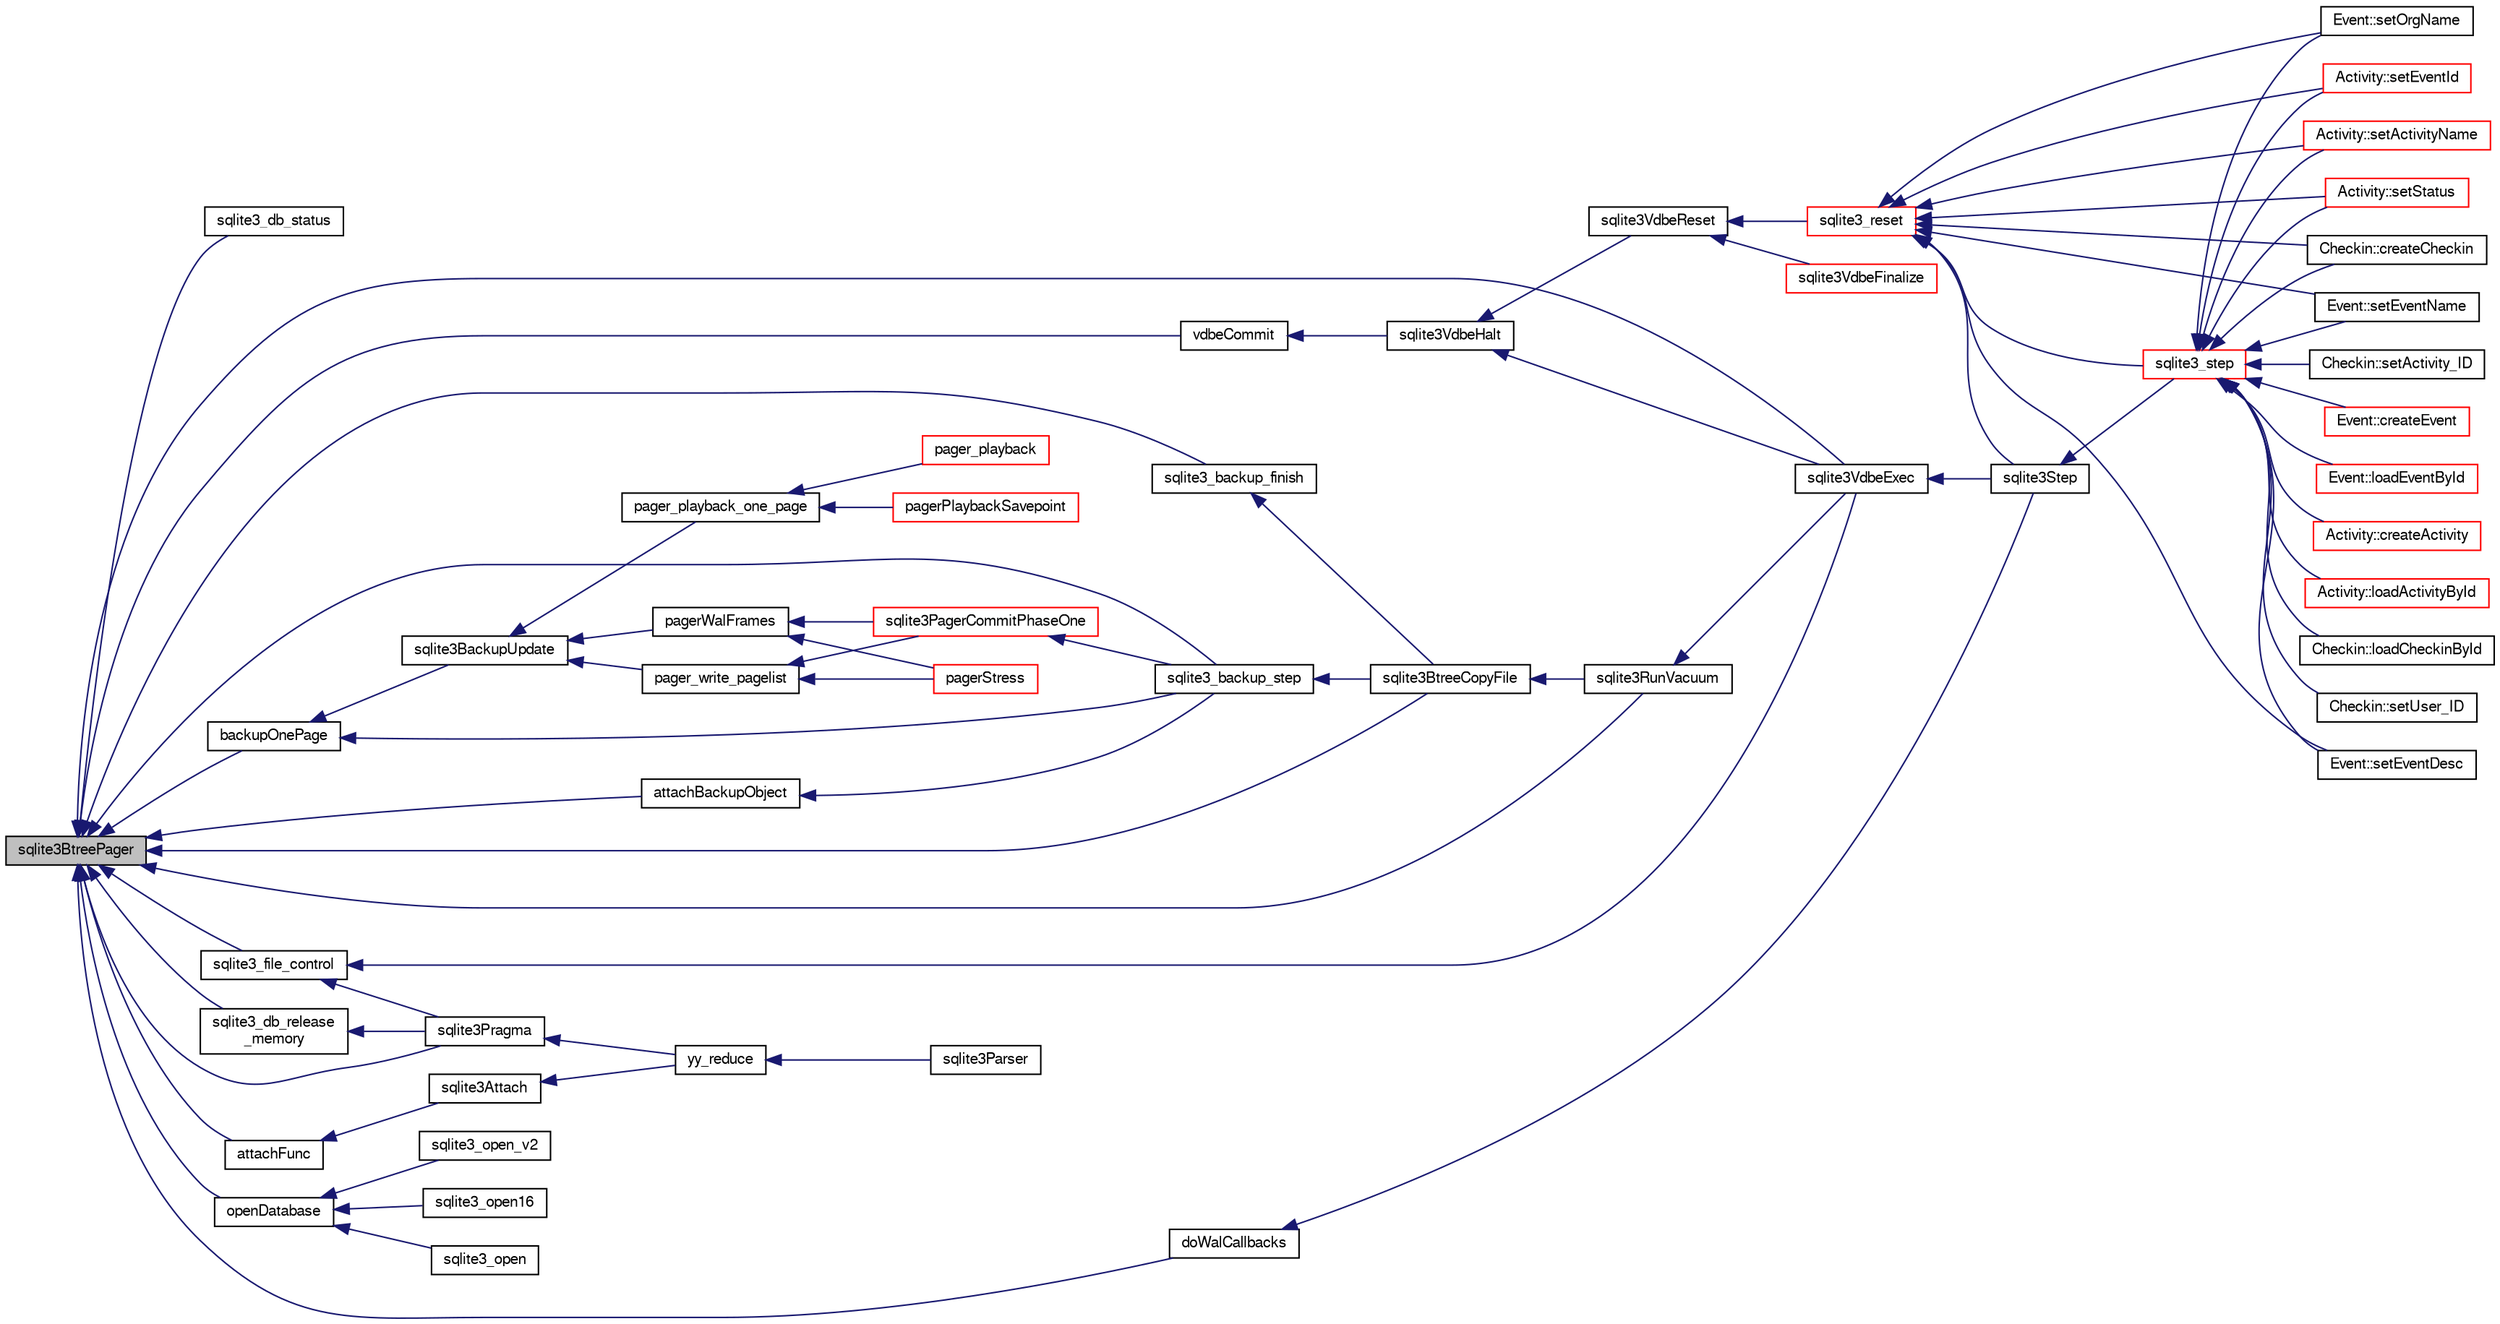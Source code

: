 digraph "sqlite3BtreePager"
{
  edge [fontname="FreeSans",fontsize="10",labelfontname="FreeSans",labelfontsize="10"];
  node [fontname="FreeSans",fontsize="10",shape=record];
  rankdir="LR";
  Node461957 [label="sqlite3BtreePager",height=0.2,width=0.4,color="black", fillcolor="grey75", style="filled", fontcolor="black"];
  Node461957 -> Node461958 [dir="back",color="midnightblue",fontsize="10",style="solid",fontname="FreeSans"];
  Node461958 [label="sqlite3_db_status",height=0.2,width=0.4,color="black", fillcolor="white", style="filled",URL="$sqlite3_8h.html#ab64e8333313ee2e44116842711818940"];
  Node461957 -> Node461959 [dir="back",color="midnightblue",fontsize="10",style="solid",fontname="FreeSans"];
  Node461959 [label="backupOnePage",height=0.2,width=0.4,color="black", fillcolor="white", style="filled",URL="$sqlite3_8c.html#a7efb6a8380d746b14e73db99ad3428a2"];
  Node461959 -> Node461960 [dir="back",color="midnightblue",fontsize="10",style="solid",fontname="FreeSans"];
  Node461960 [label="sqlite3_backup_step",height=0.2,width=0.4,color="black", fillcolor="white", style="filled",URL="$sqlite3_8h.html#a1699b75e98d082eebc465a9e64c35269"];
  Node461960 -> Node461961 [dir="back",color="midnightblue",fontsize="10",style="solid",fontname="FreeSans"];
  Node461961 [label="sqlite3BtreeCopyFile",height=0.2,width=0.4,color="black", fillcolor="white", style="filled",URL="$sqlite3_8c.html#a4d9e19a79f0d5c1dfcef0bd137ae83f9"];
  Node461961 -> Node461962 [dir="back",color="midnightblue",fontsize="10",style="solid",fontname="FreeSans"];
  Node461962 [label="sqlite3RunVacuum",height=0.2,width=0.4,color="black", fillcolor="white", style="filled",URL="$sqlite3_8c.html#a5e83ddc7b3e7e8e79ad5d1fc92de1d2f"];
  Node461962 -> Node461963 [dir="back",color="midnightblue",fontsize="10",style="solid",fontname="FreeSans"];
  Node461963 [label="sqlite3VdbeExec",height=0.2,width=0.4,color="black", fillcolor="white", style="filled",URL="$sqlite3_8c.html#a8ce40a614bdc56719c4d642b1e4dfb21"];
  Node461963 -> Node461964 [dir="back",color="midnightblue",fontsize="10",style="solid",fontname="FreeSans"];
  Node461964 [label="sqlite3Step",height=0.2,width=0.4,color="black", fillcolor="white", style="filled",URL="$sqlite3_8c.html#a3f2872e873e2758a4beedad1d5113554"];
  Node461964 -> Node461965 [dir="back",color="midnightblue",fontsize="10",style="solid",fontname="FreeSans"];
  Node461965 [label="sqlite3_step",height=0.2,width=0.4,color="red", fillcolor="white", style="filled",URL="$sqlite3_8h.html#ac1e491ce36b7471eb28387f7d3c74334"];
  Node461965 -> Node461966 [dir="back",color="midnightblue",fontsize="10",style="solid",fontname="FreeSans"];
  Node461966 [label="Activity::createActivity",height=0.2,width=0.4,color="red", fillcolor="white", style="filled",URL="$classActivity.html#a813cc5e52c14ab49b39014c134e3425b"];
  Node461965 -> Node461969 [dir="back",color="midnightblue",fontsize="10",style="solid",fontname="FreeSans"];
  Node461969 [label="Activity::loadActivityById",height=0.2,width=0.4,color="red", fillcolor="white", style="filled",URL="$classActivity.html#abe4ffb4f08a47212ebf9013259d9e7fd"];
  Node461965 -> Node461971 [dir="back",color="midnightblue",fontsize="10",style="solid",fontname="FreeSans"];
  Node461971 [label="Activity::setEventId",height=0.2,width=0.4,color="red", fillcolor="white", style="filled",URL="$classActivity.html#adb1d0fd0d08f473e068f0a4086bfa9ca"];
  Node461965 -> Node461972 [dir="back",color="midnightblue",fontsize="10",style="solid",fontname="FreeSans"];
  Node461972 [label="Activity::setActivityName",height=0.2,width=0.4,color="red", fillcolor="white", style="filled",URL="$classActivity.html#a62dc3737b33915a36086f9dd26d16a81"];
  Node461965 -> Node461973 [dir="back",color="midnightblue",fontsize="10",style="solid",fontname="FreeSans"];
  Node461973 [label="Activity::setStatus",height=0.2,width=0.4,color="red", fillcolor="white", style="filled",URL="$classActivity.html#af618135a7738f4d2a7ee147a8ef912ea"];
  Node461965 -> Node461974 [dir="back",color="midnightblue",fontsize="10",style="solid",fontname="FreeSans"];
  Node461974 [label="Checkin::createCheckin",height=0.2,width=0.4,color="black", fillcolor="white", style="filled",URL="$classCheckin.html#a4e40acdf7fff0e607f6de4f24f3a163c"];
  Node461965 -> Node461975 [dir="back",color="midnightblue",fontsize="10",style="solid",fontname="FreeSans"];
  Node461975 [label="Checkin::loadCheckinById",height=0.2,width=0.4,color="black", fillcolor="white", style="filled",URL="$classCheckin.html#a3461f70ea6c68475225f2a07f78a21e0"];
  Node461965 -> Node461976 [dir="back",color="midnightblue",fontsize="10",style="solid",fontname="FreeSans"];
  Node461976 [label="Checkin::setUser_ID",height=0.2,width=0.4,color="black", fillcolor="white", style="filled",URL="$classCheckin.html#a76ab640f4f912876dbebf183db5359c6"];
  Node461965 -> Node461977 [dir="back",color="midnightblue",fontsize="10",style="solid",fontname="FreeSans"];
  Node461977 [label="Checkin::setActivity_ID",height=0.2,width=0.4,color="black", fillcolor="white", style="filled",URL="$classCheckin.html#ab2ff3ec2604ec73a42af25874a00b232"];
  Node461965 -> Node461978 [dir="back",color="midnightblue",fontsize="10",style="solid",fontname="FreeSans"];
  Node461978 [label="Event::createEvent",height=0.2,width=0.4,color="red", fillcolor="white", style="filled",URL="$classEvent.html#a77adb9f4a46ffb32c2d931f0691f5903"];
  Node461965 -> Node461979 [dir="back",color="midnightblue",fontsize="10",style="solid",fontname="FreeSans"];
  Node461979 [label="Event::loadEventById",height=0.2,width=0.4,color="red", fillcolor="white", style="filled",URL="$classEvent.html#afa66cea33f722dbeecb69cc98fdea055"];
  Node461965 -> Node461980 [dir="back",color="midnightblue",fontsize="10",style="solid",fontname="FreeSans"];
  Node461980 [label="Event::setEventName",height=0.2,width=0.4,color="black", fillcolor="white", style="filled",URL="$classEvent.html#a10596b6ca077df05184e30d62b08729d"];
  Node461965 -> Node461981 [dir="back",color="midnightblue",fontsize="10",style="solid",fontname="FreeSans"];
  Node461981 [label="Event::setEventDesc",height=0.2,width=0.4,color="black", fillcolor="white", style="filled",URL="$classEvent.html#ae36b8377dcae792f1c5c4726024c981b"];
  Node461965 -> Node461982 [dir="back",color="midnightblue",fontsize="10",style="solid",fontname="FreeSans"];
  Node461982 [label="Event::setOrgName",height=0.2,width=0.4,color="black", fillcolor="white", style="filled",URL="$classEvent.html#a19aac0f776bd764563a54977656cf680"];
  Node461959 -> Node462220 [dir="back",color="midnightblue",fontsize="10",style="solid",fontname="FreeSans"];
  Node462220 [label="sqlite3BackupUpdate",height=0.2,width=0.4,color="black", fillcolor="white", style="filled",URL="$sqlite3_8c.html#a928fd0b03c8d689beb3b81d73e9c713c"];
  Node462220 -> Node462221 [dir="back",color="midnightblue",fontsize="10",style="solid",fontname="FreeSans"];
  Node462221 [label="pager_playback_one_page",height=0.2,width=0.4,color="black", fillcolor="white", style="filled",URL="$sqlite3_8c.html#adfca1dee9939482792fe2b4ed982d00e"];
  Node462221 -> Node462222 [dir="back",color="midnightblue",fontsize="10",style="solid",fontname="FreeSans"];
  Node462222 [label="pager_playback",height=0.2,width=0.4,color="red", fillcolor="white", style="filled",URL="$sqlite3_8c.html#a9d9a750a9fc76eb4b668c8a16b164a65"];
  Node462221 -> Node462310 [dir="back",color="midnightblue",fontsize="10",style="solid",fontname="FreeSans"];
  Node462310 [label="pagerPlaybackSavepoint",height=0.2,width=0.4,color="red", fillcolor="white", style="filled",URL="$sqlite3_8c.html#aedf76c3b6661c4244cc3e2c5464fd12e"];
  Node462220 -> Node462340 [dir="back",color="midnightblue",fontsize="10",style="solid",fontname="FreeSans"];
  Node462340 [label="pagerWalFrames",height=0.2,width=0.4,color="black", fillcolor="white", style="filled",URL="$sqlite3_8c.html#a1675dba6bfeb50d8aa8a0509103fd004"];
  Node462340 -> Node462341 [dir="back",color="midnightblue",fontsize="10",style="solid",fontname="FreeSans"];
  Node462341 [label="pagerStress",height=0.2,width=0.4,color="red", fillcolor="white", style="filled",URL="$sqlite3_8c.html#abb21a3a371038e9e3e69af0f21a1b386"];
  Node462340 -> Node462316 [dir="back",color="midnightblue",fontsize="10",style="solid",fontname="FreeSans"];
  Node462316 [label="sqlite3PagerCommitPhaseOne",height=0.2,width=0.4,color="red", fillcolor="white", style="filled",URL="$sqlite3_8c.html#a2baf986bff9120486e9acc5951494ea7"];
  Node462316 -> Node461960 [dir="back",color="midnightblue",fontsize="10",style="solid",fontname="FreeSans"];
  Node462220 -> Node462343 [dir="back",color="midnightblue",fontsize="10",style="solid",fontname="FreeSans"];
  Node462343 [label="pager_write_pagelist",height=0.2,width=0.4,color="black", fillcolor="white", style="filled",URL="$sqlite3_8c.html#a6287c834edd4d88c1757d45a9d7f7dcc"];
  Node462343 -> Node462341 [dir="back",color="midnightblue",fontsize="10",style="solid",fontname="FreeSans"];
  Node462343 -> Node462316 [dir="back",color="midnightblue",fontsize="10",style="solid",fontname="FreeSans"];
  Node461957 -> Node462344 [dir="back",color="midnightblue",fontsize="10",style="solid",fontname="FreeSans"];
  Node462344 [label="attachBackupObject",height=0.2,width=0.4,color="black", fillcolor="white", style="filled",URL="$sqlite3_8c.html#a4a0e15d07cf48ad87c5e0e09276ae471"];
  Node462344 -> Node461960 [dir="back",color="midnightblue",fontsize="10",style="solid",fontname="FreeSans"];
  Node461957 -> Node461960 [dir="back",color="midnightblue",fontsize="10",style="solid",fontname="FreeSans"];
  Node461957 -> Node462189 [dir="back",color="midnightblue",fontsize="10",style="solid",fontname="FreeSans"];
  Node462189 [label="sqlite3_backup_finish",height=0.2,width=0.4,color="black", fillcolor="white", style="filled",URL="$sqlite3_8h.html#a176857dd58d99be53b6d7305533e0048"];
  Node462189 -> Node461961 [dir="back",color="midnightblue",fontsize="10",style="solid",fontname="FreeSans"];
  Node461957 -> Node461961 [dir="back",color="midnightblue",fontsize="10",style="solid",fontname="FreeSans"];
  Node461957 -> Node462280 [dir="back",color="midnightblue",fontsize="10",style="solid",fontname="FreeSans"];
  Node462280 [label="vdbeCommit",height=0.2,width=0.4,color="black", fillcolor="white", style="filled",URL="$sqlite3_8c.html#a5d7f1e0625451b987728f600cfe1b92d"];
  Node462280 -> Node462178 [dir="back",color="midnightblue",fontsize="10",style="solid",fontname="FreeSans"];
  Node462178 [label="sqlite3VdbeHalt",height=0.2,width=0.4,color="black", fillcolor="white", style="filled",URL="$sqlite3_8c.html#a8d1d99703d999190fbc35ecc981cb709"];
  Node462178 -> Node462179 [dir="back",color="midnightblue",fontsize="10",style="solid",fontname="FreeSans"];
  Node462179 [label="sqlite3VdbeReset",height=0.2,width=0.4,color="black", fillcolor="white", style="filled",URL="$sqlite3_8c.html#a315a913742f7267f90d46d41446353b1"];
  Node462179 -> Node462180 [dir="back",color="midnightblue",fontsize="10",style="solid",fontname="FreeSans"];
  Node462180 [label="sqlite3VdbeFinalize",height=0.2,width=0.4,color="red", fillcolor="white", style="filled",URL="$sqlite3_8c.html#af81e0c8d03b71610d3a826469f67bbd4"];
  Node462179 -> Node462187 [dir="back",color="midnightblue",fontsize="10",style="solid",fontname="FreeSans"];
  Node462187 [label="sqlite3_reset",height=0.2,width=0.4,color="red", fillcolor="white", style="filled",URL="$sqlite3_8h.html#a758efebc2e95694959ab0e74b397984c"];
  Node462187 -> Node461971 [dir="back",color="midnightblue",fontsize="10",style="solid",fontname="FreeSans"];
  Node462187 -> Node461972 [dir="back",color="midnightblue",fontsize="10",style="solid",fontname="FreeSans"];
  Node462187 -> Node461973 [dir="back",color="midnightblue",fontsize="10",style="solid",fontname="FreeSans"];
  Node462187 -> Node461974 [dir="back",color="midnightblue",fontsize="10",style="solid",fontname="FreeSans"];
  Node462187 -> Node461980 [dir="back",color="midnightblue",fontsize="10",style="solid",fontname="FreeSans"];
  Node462187 -> Node461981 [dir="back",color="midnightblue",fontsize="10",style="solid",fontname="FreeSans"];
  Node462187 -> Node461982 [dir="back",color="midnightblue",fontsize="10",style="solid",fontname="FreeSans"];
  Node462187 -> Node461964 [dir="back",color="midnightblue",fontsize="10",style="solid",fontname="FreeSans"];
  Node462187 -> Node461965 [dir="back",color="midnightblue",fontsize="10",style="solid",fontname="FreeSans"];
  Node462178 -> Node461963 [dir="back",color="midnightblue",fontsize="10",style="solid",fontname="FreeSans"];
  Node461957 -> Node462345 [dir="back",color="midnightblue",fontsize="10",style="solid",fontname="FreeSans"];
  Node462345 [label="doWalCallbacks",height=0.2,width=0.4,color="black", fillcolor="white", style="filled",URL="$sqlite3_8c.html#a001bcb6c83dac39b83d3a95e1f6194d1"];
  Node462345 -> Node461964 [dir="back",color="midnightblue",fontsize="10",style="solid",fontname="FreeSans"];
  Node461957 -> Node461963 [dir="back",color="midnightblue",fontsize="10",style="solid",fontname="FreeSans"];
  Node461957 -> Node461991 [dir="back",color="midnightblue",fontsize="10",style="solid",fontname="FreeSans"];
  Node461991 [label="attachFunc",height=0.2,width=0.4,color="black", fillcolor="white", style="filled",URL="$sqlite3_8c.html#a69cb751a7da501b9a0aa37e0d7c3eaf7"];
  Node461991 -> Node461992 [dir="back",color="midnightblue",fontsize="10",style="solid",fontname="FreeSans"];
  Node461992 [label="sqlite3Attach",height=0.2,width=0.4,color="black", fillcolor="white", style="filled",URL="$sqlite3_8c.html#ae0907fe0b43cc1b4c7e6a16213e8546f"];
  Node461992 -> Node461993 [dir="back",color="midnightblue",fontsize="10",style="solid",fontname="FreeSans"];
  Node461993 [label="yy_reduce",height=0.2,width=0.4,color="black", fillcolor="white", style="filled",URL="$sqlite3_8c.html#a7c419a9b25711c666a9a2449ef377f14"];
  Node461993 -> Node461994 [dir="back",color="midnightblue",fontsize="10",style="solid",fontname="FreeSans"];
  Node461994 [label="sqlite3Parser",height=0.2,width=0.4,color="black", fillcolor="white", style="filled",URL="$sqlite3_8c.html#a0327d71a5fabe0b6a343d78a2602e72a"];
  Node461957 -> Node462041 [dir="back",color="midnightblue",fontsize="10",style="solid",fontname="FreeSans"];
  Node462041 [label="sqlite3Pragma",height=0.2,width=0.4,color="black", fillcolor="white", style="filled",URL="$sqlite3_8c.html#a111391370f58f8e6a6eca51fd34d62ed"];
  Node462041 -> Node461993 [dir="back",color="midnightblue",fontsize="10",style="solid",fontname="FreeSans"];
  Node461957 -> Node461962 [dir="back",color="midnightblue",fontsize="10",style="solid",fontname="FreeSans"];
  Node461957 -> Node462346 [dir="back",color="midnightblue",fontsize="10",style="solid",fontname="FreeSans"];
  Node462346 [label="sqlite3_db_release\l_memory",height=0.2,width=0.4,color="black", fillcolor="white", style="filled",URL="$sqlite3_8h.html#af2a4fce512d3398c240178856d1af243"];
  Node462346 -> Node462041 [dir="back",color="midnightblue",fontsize="10",style="solid",fontname="FreeSans"];
  Node461957 -> Node462194 [dir="back",color="midnightblue",fontsize="10",style="solid",fontname="FreeSans"];
  Node462194 [label="openDatabase",height=0.2,width=0.4,color="black", fillcolor="white", style="filled",URL="$sqlite3_8c.html#a6a9c3bc3a64234e863413f41db473758"];
  Node462194 -> Node462195 [dir="back",color="midnightblue",fontsize="10",style="solid",fontname="FreeSans"];
  Node462195 [label="sqlite3_open",height=0.2,width=0.4,color="black", fillcolor="white", style="filled",URL="$sqlite3_8h.html#a97ba966ed1acc38409786258268f5f71"];
  Node462194 -> Node462196 [dir="back",color="midnightblue",fontsize="10",style="solid",fontname="FreeSans"];
  Node462196 [label="sqlite3_open_v2",height=0.2,width=0.4,color="black", fillcolor="white", style="filled",URL="$sqlite3_8h.html#a140fe275b6975dc867cea50a65a217c4"];
  Node462194 -> Node462197 [dir="back",color="midnightblue",fontsize="10",style="solid",fontname="FreeSans"];
  Node462197 [label="sqlite3_open16",height=0.2,width=0.4,color="black", fillcolor="white", style="filled",URL="$sqlite3_8h.html#adbc401bb96713f32e553db32f6f3ca33"];
  Node461957 -> Node462347 [dir="back",color="midnightblue",fontsize="10",style="solid",fontname="FreeSans"];
  Node462347 [label="sqlite3_file_control",height=0.2,width=0.4,color="black", fillcolor="white", style="filled",URL="$sqlite3_8h.html#a33ffb71cb1ea1f7c5f0564166c7d6c08"];
  Node462347 -> Node461963 [dir="back",color="midnightblue",fontsize="10",style="solid",fontname="FreeSans"];
  Node462347 -> Node462041 [dir="back",color="midnightblue",fontsize="10",style="solid",fontname="FreeSans"];
}
